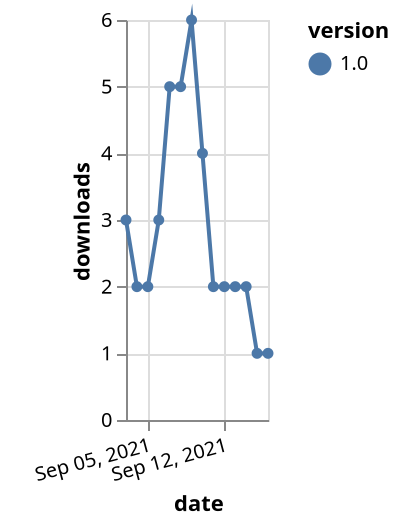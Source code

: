 {"$schema": "https://vega.github.io/schema/vega-lite/v5.json", "description": "A simple bar chart with embedded data.", "data": {"values": [{"date": "2021-09-03", "total": 2861, "delta": 3, "version": "1.0"}, {"date": "2021-09-04", "total": 2863, "delta": 2, "version": "1.0"}, {"date": "2021-09-05", "total": 2865, "delta": 2, "version": "1.0"}, {"date": "2021-09-06", "total": 2868, "delta": 3, "version": "1.0"}, {"date": "2021-09-07", "total": 2873, "delta": 5, "version": "1.0"}, {"date": "2021-09-08", "total": 2878, "delta": 5, "version": "1.0"}, {"date": "2021-09-09", "total": 2884, "delta": 6, "version": "1.0"}, {"date": "2021-09-10", "total": 2888, "delta": 4, "version": "1.0"}, {"date": "2021-09-11", "total": 2890, "delta": 2, "version": "1.0"}, {"date": "2021-09-12", "total": 2892, "delta": 2, "version": "1.0"}, {"date": "2021-09-13", "total": 2894, "delta": 2, "version": "1.0"}, {"date": "2021-09-14", "total": 2896, "delta": 2, "version": "1.0"}, {"date": "2021-09-15", "total": 2897, "delta": 1, "version": "1.0"}, {"date": "2021-09-16", "total": 2898, "delta": 1, "version": "1.0"}]}, "width": "container", "mark": {"type": "line", "point": {"filled": true}}, "encoding": {"x": {"field": "date", "type": "temporal", "timeUnit": "yearmonthdate", "title": "date", "axis": {"labelAngle": -15}}, "y": {"field": "delta", "type": "quantitative", "title": "downloads"}, "color": {"field": "version", "type": "nominal"}, "tooltip": {"field": "delta"}}}